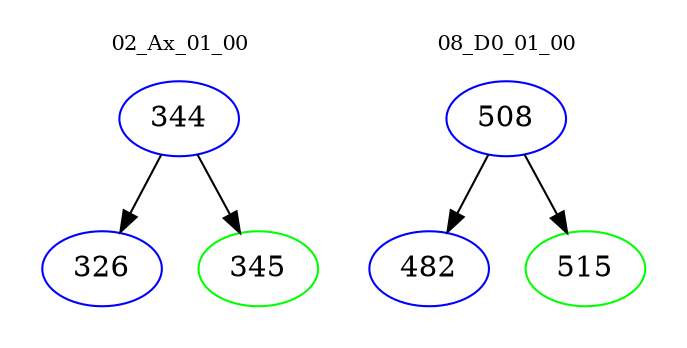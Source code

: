digraph{
subgraph cluster_0 {
color = white
label = "02_Ax_01_00";
fontsize=10;
T0_344 [label="344", color="blue"]
T0_344 -> T0_326 [color="black"]
T0_326 [label="326", color="blue"]
T0_344 -> T0_345 [color="black"]
T0_345 [label="345", color="green"]
}
subgraph cluster_1 {
color = white
label = "08_D0_01_00";
fontsize=10;
T1_508 [label="508", color="blue"]
T1_508 -> T1_482 [color="black"]
T1_482 [label="482", color="blue"]
T1_508 -> T1_515 [color="black"]
T1_515 [label="515", color="green"]
}
}
